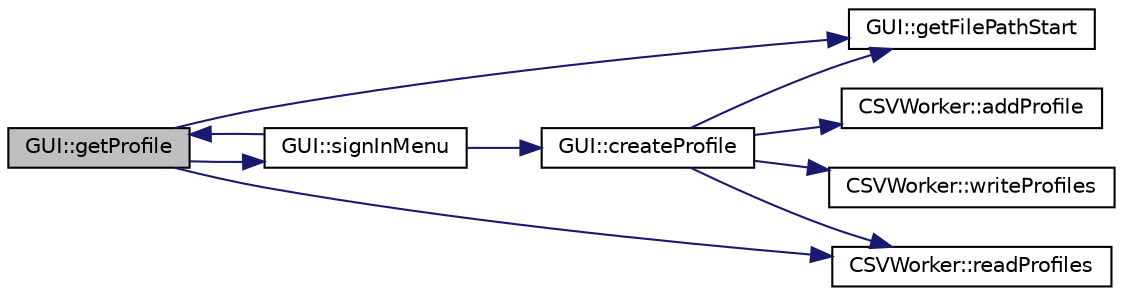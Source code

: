 digraph "GUI::getProfile"
{
 // INTERACTIVE_SVG=YES
 // LATEX_PDF_SIZE
  edge [fontname="Helvetica",fontsize="10",labelfontname="Helvetica",labelfontsize="10"];
  node [fontname="Helvetica",fontsize="10",shape=record];
  rankdir="LR";
  Node1 [label="GUI::getProfile",height=0.2,width=0.4,color="black", fillcolor="grey75", style="filled", fontcolor="black",tooltip="Gets the profile of a player from the ./data/profiles.csv file."];
  Node1 -> Node2 [color="midnightblue",fontsize="10",style="solid",fontname="Helvetica"];
  Node2 [label="GUI::getFilePathStart",height=0.2,width=0.4,color="black", fillcolor="white", style="filled",URL="$class_g_u_i.html#a1b505eb7d9252e68a4c5fa341673f1c2",tooltip=" "];
  Node1 -> Node3 [color="midnightblue",fontsize="10",style="solid",fontname="Helvetica"];
  Node3 [label="CSVWorker::readProfiles",height=0.2,width=0.4,color="black", fillcolor="white", style="filled",URL="$class_c_s_v_worker.html#a29ab2f722ff460150a940e9a2df0f68c",tooltip=" "];
  Node1 -> Node4 [color="midnightblue",fontsize="10",style="solid",fontname="Helvetica"];
  Node4 [label="GUI::signInMenu",height=0.2,width=0.4,color="black", fillcolor="white", style="filled",URL="$class_g_u_i.html#acb96e4bfa59c6929e70a33c8c45f795b",tooltip="Prompts the user to sign in."];
  Node4 -> Node5 [color="midnightblue",fontsize="10",style="solid",fontname="Helvetica"];
  Node5 [label="GUI::createProfile",height=0.2,width=0.4,color="black", fillcolor="white", style="filled",URL="$class_g_u_i.html#a9e9d37ed78911ad4b67c1d7fa1c77767",tooltip="Creates a new player profile."];
  Node5 -> Node6 [color="midnightblue",fontsize="10",style="solid",fontname="Helvetica"];
  Node6 [label="CSVWorker::addProfile",height=0.2,width=0.4,color="black", fillcolor="white", style="filled",URL="$class_c_s_v_worker.html#ac98b30f76d058e7fff41a92382c7ecb5",tooltip=" "];
  Node5 -> Node2 [color="midnightblue",fontsize="10",style="solid",fontname="Helvetica"];
  Node5 -> Node3 [color="midnightblue",fontsize="10",style="solid",fontname="Helvetica"];
  Node5 -> Node7 [color="midnightblue",fontsize="10",style="solid",fontname="Helvetica"];
  Node7 [label="CSVWorker::writeProfiles",height=0.2,width=0.4,color="black", fillcolor="white", style="filled",URL="$class_c_s_v_worker.html#a8038915113e4cca065f4e825119ec9de",tooltip=" "];
  Node4 -> Node1 [color="midnightblue",fontsize="10",style="solid",fontname="Helvetica"];
}
